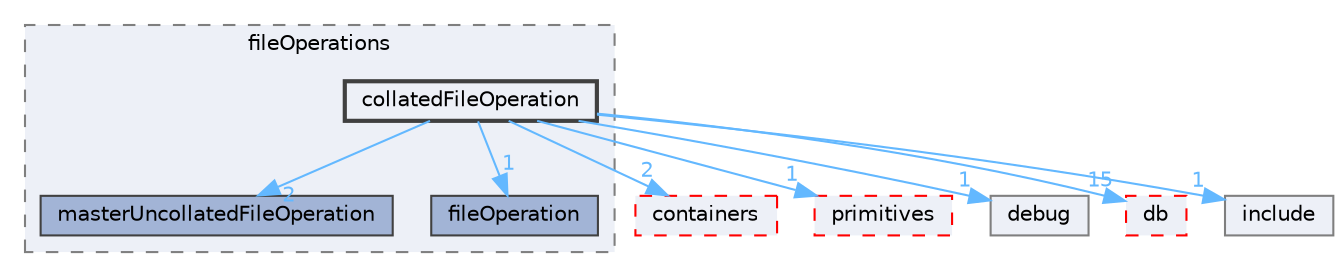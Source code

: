 digraph "src/OpenFOAM/global/fileOperations/collatedFileOperation"
{
 // LATEX_PDF_SIZE
  bgcolor="transparent";
  edge [fontname=Helvetica,fontsize=10,labelfontname=Helvetica,labelfontsize=10];
  node [fontname=Helvetica,fontsize=10,shape=box,height=0.2,width=0.4];
  compound=true
  subgraph clusterdir_dfe0dd853c2607dc9337b9936f8a32b0 {
    graph [ bgcolor="#edf0f7", pencolor="grey50", label="fileOperations", fontname=Helvetica,fontsize=10 style="filled,dashed", URL="dir_dfe0dd853c2607dc9337b9936f8a32b0.html",tooltip=""]
  dir_05402fc3129396956db6a925e0baa955 [label="masterUncollatedFileOperation", fillcolor="#a2b4d6", color="grey25", style="filled", URL="dir_05402fc3129396956db6a925e0baa955.html",tooltip=""];
  dir_e44a89c3d392fd15d8f270815456de0f [label="fileOperation", fillcolor="#a2b4d6", color="grey25", style="filled", URL="dir_e44a89c3d392fd15d8f270815456de0f.html",tooltip=""];
  dir_4a792f938adaaec00f7f7813a243a406 [label="collatedFileOperation", fillcolor="#edf0f7", color="grey25", style="filled,bold", URL="dir_4a792f938adaaec00f7f7813a243a406.html",tooltip=""];
  }
  dir_19d0872053bde092be81d7fe3f56cbf7 [label="containers", fillcolor="#edf0f7", color="red", style="filled,dashed", URL="dir_19d0872053bde092be81d7fe3f56cbf7.html",tooltip=""];
  dir_3e50f45338116b169052b428016851aa [label="primitives", fillcolor="#edf0f7", color="red", style="filled,dashed", URL="dir_3e50f45338116b169052b428016851aa.html",tooltip=""];
  dir_4f7b3d8a414cf437a62104bfc68c7f2f [label="debug", fillcolor="#edf0f7", color="grey50", style="filled", URL="dir_4f7b3d8a414cf437a62104bfc68c7f2f.html",tooltip=""];
  dir_63c634f7a7cfd679ac26c67fb30fc32f [label="db", fillcolor="#edf0f7", color="red", style="filled,dashed", URL="dir_63c634f7a7cfd679ac26c67fb30fc32f.html",tooltip=""];
  dir_e954e9f5966bc1c681a414ec8bd0ee15 [label="include", fillcolor="#edf0f7", color="grey50", style="filled", URL="dir_e954e9f5966bc1c681a414ec8bd0ee15.html",tooltip=""];
  dir_4a792f938adaaec00f7f7813a243a406->dir_05402fc3129396956db6a925e0baa955 [headlabel="2", labeldistance=1.5 headhref="dir_000535_002328.html" href="dir_000535_002328.html" color="steelblue1" fontcolor="steelblue1"];
  dir_4a792f938adaaec00f7f7813a243a406->dir_19d0872053bde092be81d7fe3f56cbf7 [headlabel="2", labeldistance=1.5 headhref="dir_000535_000669.html" href="dir_000535_000669.html" color="steelblue1" fontcolor="steelblue1"];
  dir_4a792f938adaaec00f7f7813a243a406->dir_3e50f45338116b169052b428016851aa [headlabel="1", labeldistance=1.5 headhref="dir_000535_003069.html" href="dir_000535_003069.html" color="steelblue1" fontcolor="steelblue1"];
  dir_4a792f938adaaec00f7f7813a243a406->dir_4f7b3d8a414cf437a62104bfc68c7f2f [headlabel="1", labeldistance=1.5 headhref="dir_000535_000825.html" href="dir_000535_000825.html" color="steelblue1" fontcolor="steelblue1"];
  dir_4a792f938adaaec00f7f7813a243a406->dir_63c634f7a7cfd679ac26c67fb30fc32f [headlabel="15", labeldistance=1.5 headhref="dir_000535_000817.html" href="dir_000535_000817.html" color="steelblue1" fontcolor="steelblue1"];
  dir_4a792f938adaaec00f7f7813a243a406->dir_e44a89c3d392fd15d8f270815456de0f [headlabel="1", labeldistance=1.5 headhref="dir_000535_001356.html" href="dir_000535_001356.html" color="steelblue1" fontcolor="steelblue1"];
  dir_4a792f938adaaec00f7f7813a243a406->dir_e954e9f5966bc1c681a414ec8bd0ee15 [headlabel="1", labeldistance=1.5 headhref="dir_000535_001804.html" href="dir_000535_001804.html" color="steelblue1" fontcolor="steelblue1"];
}
